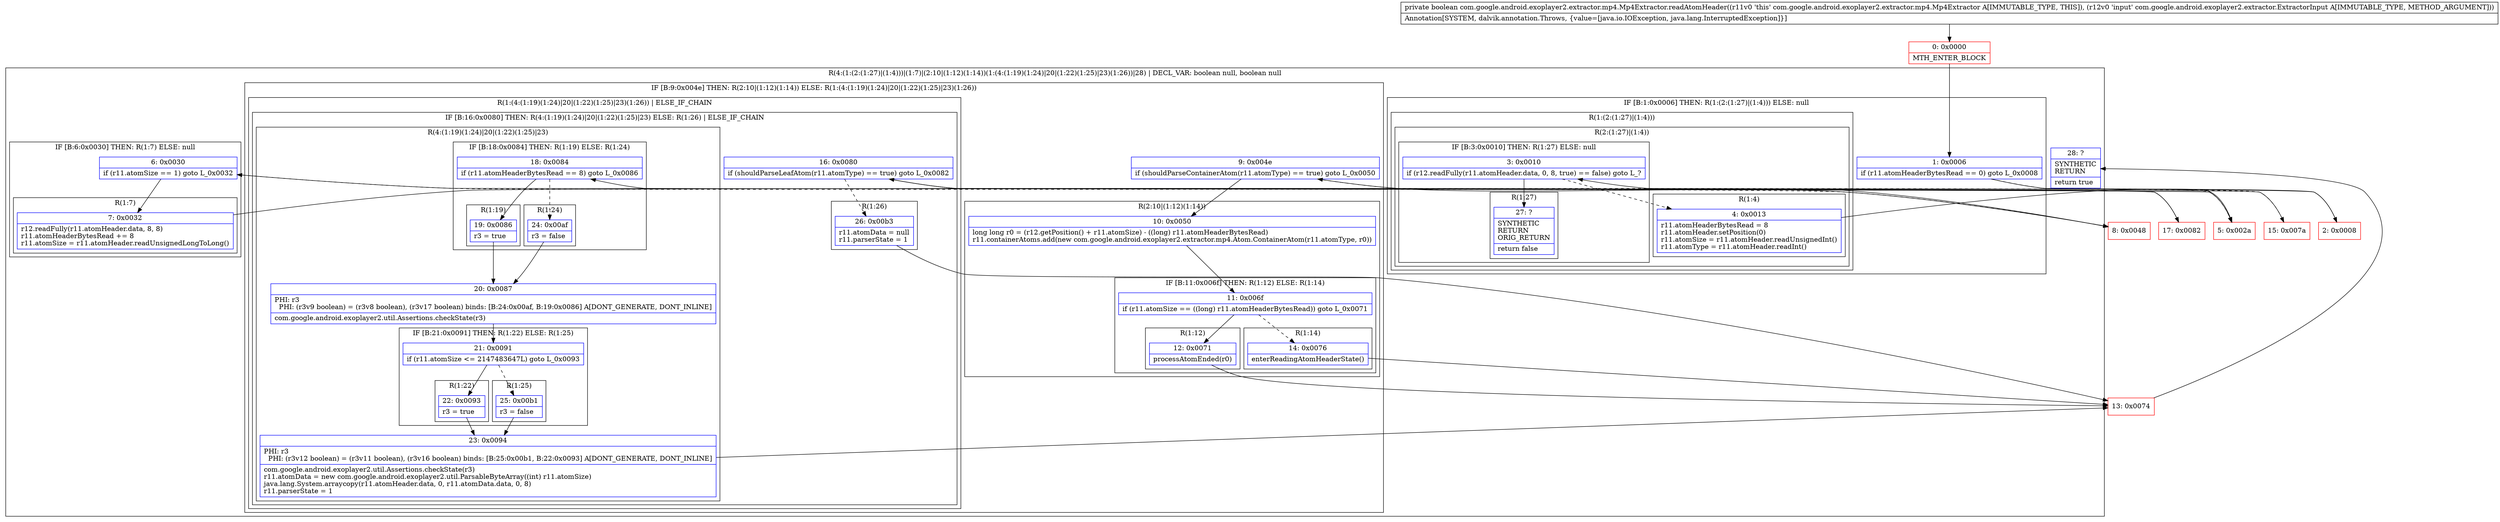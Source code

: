 digraph "CFG forcom.google.android.exoplayer2.extractor.mp4.Mp4Extractor.readAtomHeader(Lcom\/google\/android\/exoplayer2\/extractor\/ExtractorInput;)Z" {
subgraph cluster_Region_1884974782 {
label = "R(4:(1:(2:(1:27)|(1:4)))|(1:7)|(2:10|(1:12)(1:14))(1:(4:(1:19)(1:24)|20|(1:22)(1:25)|23)(1:26))|28) | DECL_VAR: boolean null, boolean null\l";
node [shape=record,color=blue];
subgraph cluster_IfRegion_832217491 {
label = "IF [B:1:0x0006] THEN: R(1:(2:(1:27)|(1:4))) ELSE: null";
node [shape=record,color=blue];
Node_1 [shape=record,label="{1\:\ 0x0006|if (r11.atomHeaderBytesRead == 0) goto L_0x0008\l}"];
subgraph cluster_Region_738940688 {
label = "R(1:(2:(1:27)|(1:4)))";
node [shape=record,color=blue];
subgraph cluster_Region_1788076698 {
label = "R(2:(1:27)|(1:4))";
node [shape=record,color=blue];
subgraph cluster_IfRegion_1235181288 {
label = "IF [B:3:0x0010] THEN: R(1:27) ELSE: null";
node [shape=record,color=blue];
Node_3 [shape=record,label="{3\:\ 0x0010|if (r12.readFully(r11.atomHeader.data, 0, 8, true) == false) goto L_?\l}"];
subgraph cluster_Region_770570353 {
label = "R(1:27)";
node [shape=record,color=blue];
Node_27 [shape=record,label="{27\:\ ?|SYNTHETIC\lRETURN\lORIG_RETURN\l|return false\l}"];
}
}
subgraph cluster_Region_1537771787 {
label = "R(1:4)";
node [shape=record,color=blue];
Node_4 [shape=record,label="{4\:\ 0x0013|r11.atomHeaderBytesRead = 8\lr11.atomHeader.setPosition(0)\lr11.atomSize = r11.atomHeader.readUnsignedInt()\lr11.atomType = r11.atomHeader.readInt()\l}"];
}
}
}
}
subgraph cluster_IfRegion_786053078 {
label = "IF [B:6:0x0030] THEN: R(1:7) ELSE: null";
node [shape=record,color=blue];
Node_6 [shape=record,label="{6\:\ 0x0030|if (r11.atomSize == 1) goto L_0x0032\l}"];
subgraph cluster_Region_486626555 {
label = "R(1:7)";
node [shape=record,color=blue];
Node_7 [shape=record,label="{7\:\ 0x0032|r12.readFully(r11.atomHeader.data, 8, 8)\lr11.atomHeaderBytesRead += 8\lr11.atomSize = r11.atomHeader.readUnsignedLongToLong()\l}"];
}
}
subgraph cluster_IfRegion_1609369946 {
label = "IF [B:9:0x004e] THEN: R(2:10|(1:12)(1:14)) ELSE: R(1:(4:(1:19)(1:24)|20|(1:22)(1:25)|23)(1:26))";
node [shape=record,color=blue];
Node_9 [shape=record,label="{9\:\ 0x004e|if (shouldParseContainerAtom(r11.atomType) == true) goto L_0x0050\l}"];
subgraph cluster_Region_76200881 {
label = "R(2:10|(1:12)(1:14))";
node [shape=record,color=blue];
Node_10 [shape=record,label="{10\:\ 0x0050|long long r0 = (r12.getPosition() + r11.atomSize) \- ((long) r11.atomHeaderBytesRead)\lr11.containerAtoms.add(new com.google.android.exoplayer2.extractor.mp4.Atom.ContainerAtom(r11.atomType, r0))\l}"];
subgraph cluster_IfRegion_1074930557 {
label = "IF [B:11:0x006f] THEN: R(1:12) ELSE: R(1:14)";
node [shape=record,color=blue];
Node_11 [shape=record,label="{11\:\ 0x006f|if (r11.atomSize == ((long) r11.atomHeaderBytesRead)) goto L_0x0071\l}"];
subgraph cluster_Region_403630730 {
label = "R(1:12)";
node [shape=record,color=blue];
Node_12 [shape=record,label="{12\:\ 0x0071|processAtomEnded(r0)\l}"];
}
subgraph cluster_Region_1057609774 {
label = "R(1:14)";
node [shape=record,color=blue];
Node_14 [shape=record,label="{14\:\ 0x0076|enterReadingAtomHeaderState()\l}"];
}
}
}
subgraph cluster_Region_683206072 {
label = "R(1:(4:(1:19)(1:24)|20|(1:22)(1:25)|23)(1:26)) | ELSE_IF_CHAIN\l";
node [shape=record,color=blue];
subgraph cluster_IfRegion_531140140 {
label = "IF [B:16:0x0080] THEN: R(4:(1:19)(1:24)|20|(1:22)(1:25)|23) ELSE: R(1:26) | ELSE_IF_CHAIN\l";
node [shape=record,color=blue];
Node_16 [shape=record,label="{16\:\ 0x0080|if (shouldParseLeafAtom(r11.atomType) == true) goto L_0x0082\l}"];
subgraph cluster_Region_1324371823 {
label = "R(4:(1:19)(1:24)|20|(1:22)(1:25)|23)";
node [shape=record,color=blue];
subgraph cluster_IfRegion_1070147127 {
label = "IF [B:18:0x0084] THEN: R(1:19) ELSE: R(1:24)";
node [shape=record,color=blue];
Node_18 [shape=record,label="{18\:\ 0x0084|if (r11.atomHeaderBytesRead == 8) goto L_0x0086\l}"];
subgraph cluster_Region_110313843 {
label = "R(1:19)";
node [shape=record,color=blue];
Node_19 [shape=record,label="{19\:\ 0x0086|r3 = true\l}"];
}
subgraph cluster_Region_358331206 {
label = "R(1:24)";
node [shape=record,color=blue];
Node_24 [shape=record,label="{24\:\ 0x00af|r3 = false\l}"];
}
}
Node_20 [shape=record,label="{20\:\ 0x0087|PHI: r3 \l  PHI: (r3v9 boolean) = (r3v8 boolean), (r3v17 boolean) binds: [B:24:0x00af, B:19:0x0086] A[DONT_GENERATE, DONT_INLINE]\l|com.google.android.exoplayer2.util.Assertions.checkState(r3)\l}"];
subgraph cluster_IfRegion_1345552723 {
label = "IF [B:21:0x0091] THEN: R(1:22) ELSE: R(1:25)";
node [shape=record,color=blue];
Node_21 [shape=record,label="{21\:\ 0x0091|if (r11.atomSize \<= 2147483647L) goto L_0x0093\l}"];
subgraph cluster_Region_1283715300 {
label = "R(1:22)";
node [shape=record,color=blue];
Node_22 [shape=record,label="{22\:\ 0x0093|r3 = true\l}"];
}
subgraph cluster_Region_1547021290 {
label = "R(1:25)";
node [shape=record,color=blue];
Node_25 [shape=record,label="{25\:\ 0x00b1|r3 = false\l}"];
}
}
Node_23 [shape=record,label="{23\:\ 0x0094|PHI: r3 \l  PHI: (r3v12 boolean) = (r3v11 boolean), (r3v16 boolean) binds: [B:25:0x00b1, B:22:0x0093] A[DONT_GENERATE, DONT_INLINE]\l|com.google.android.exoplayer2.util.Assertions.checkState(r3)\lr11.atomData = new com.google.android.exoplayer2.util.ParsableByteArray((int) r11.atomSize)\ljava.lang.System.arraycopy(r11.atomHeader.data, 0, r11.atomData.data, 0, 8)\lr11.parserState = 1\l}"];
}
subgraph cluster_Region_196193431 {
label = "R(1:26)";
node [shape=record,color=blue];
Node_26 [shape=record,label="{26\:\ 0x00b3|r11.atomData = null\lr11.parserState = 1\l}"];
}
}
}
}
Node_28 [shape=record,label="{28\:\ ?|SYNTHETIC\lRETURN\l|return true\l}"];
}
Node_0 [shape=record,color=red,label="{0\:\ 0x0000|MTH_ENTER_BLOCK\l}"];
Node_2 [shape=record,color=red,label="{2\:\ 0x0008}"];
Node_5 [shape=record,color=red,label="{5\:\ 0x002a}"];
Node_8 [shape=record,color=red,label="{8\:\ 0x0048}"];
Node_13 [shape=record,color=red,label="{13\:\ 0x0074}"];
Node_15 [shape=record,color=red,label="{15\:\ 0x007a}"];
Node_17 [shape=record,color=red,label="{17\:\ 0x0082}"];
MethodNode[shape=record,label="{private boolean com.google.android.exoplayer2.extractor.mp4.Mp4Extractor.readAtomHeader((r11v0 'this' com.google.android.exoplayer2.extractor.mp4.Mp4Extractor A[IMMUTABLE_TYPE, THIS]), (r12v0 'input' com.google.android.exoplayer2.extractor.ExtractorInput A[IMMUTABLE_TYPE, METHOD_ARGUMENT]))  | Annotation[SYSTEM, dalvik.annotation.Throws, \{value=[java.io.IOException, java.lang.InterruptedException]\}]\l}"];
MethodNode -> Node_0;
Node_1 -> Node_2;
Node_1 -> Node_5[style=dashed];
Node_3 -> Node_4[style=dashed];
Node_3 -> Node_27;
Node_4 -> Node_5;
Node_6 -> Node_7;
Node_6 -> Node_8[style=dashed];
Node_7 -> Node_8;
Node_9 -> Node_10;
Node_9 -> Node_15[style=dashed];
Node_10 -> Node_11;
Node_11 -> Node_12;
Node_11 -> Node_14[style=dashed];
Node_12 -> Node_13;
Node_14 -> Node_13;
Node_16 -> Node_17;
Node_16 -> Node_26[style=dashed];
Node_18 -> Node_19;
Node_18 -> Node_24[style=dashed];
Node_19 -> Node_20;
Node_24 -> Node_20;
Node_20 -> Node_21;
Node_21 -> Node_22;
Node_21 -> Node_25[style=dashed];
Node_22 -> Node_23;
Node_25 -> Node_23;
Node_23 -> Node_13;
Node_26 -> Node_13;
Node_0 -> Node_1;
Node_2 -> Node_3;
Node_5 -> Node_6;
Node_8 -> Node_9;
Node_13 -> Node_28;
Node_15 -> Node_16;
Node_17 -> Node_18;
}

